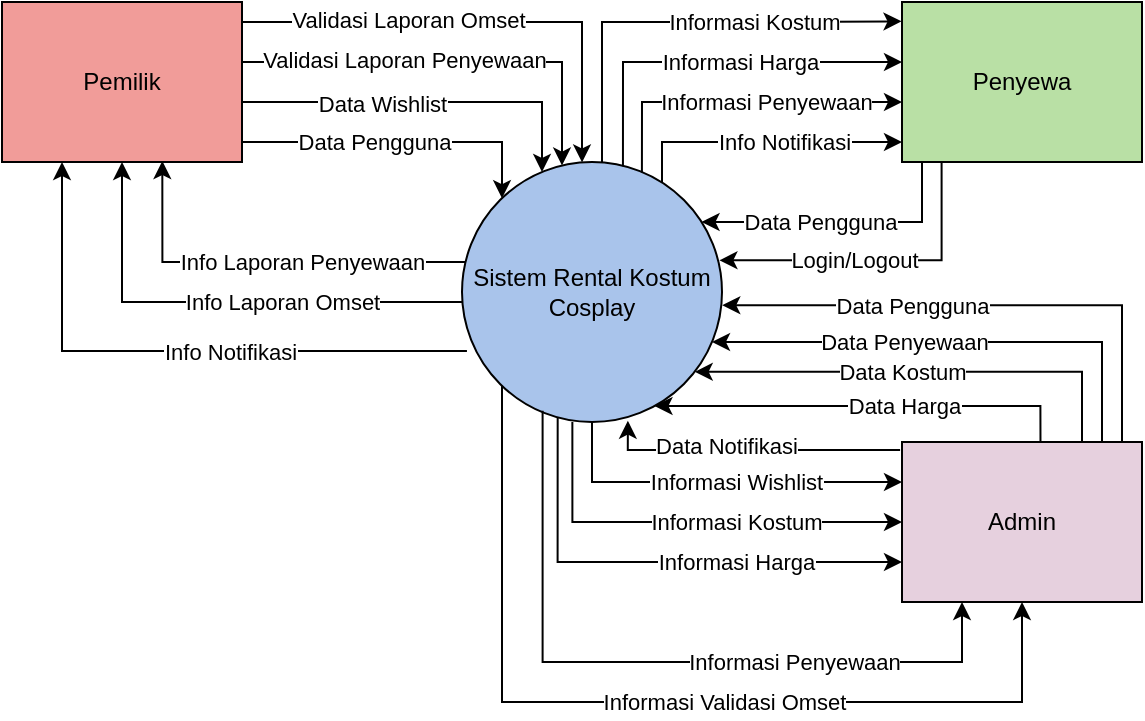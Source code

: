 <mxfile version="22.0.0" type="device">
  <diagram id="R2lEEEUBdFMjLlhIrx00" name="Page-1">
    <mxGraphModel dx="521" dy="222" grid="1" gridSize="10" guides="1" tooltips="1" connect="1" arrows="1" fold="1" page="1" pageScale="1" pageWidth="850" pageHeight="1100" math="0" shadow="0" extFonts="Permanent Marker^https://fonts.googleapis.com/css?family=Permanent+Marker">
      <root>
        <mxCell id="0" />
        <mxCell id="1" parent="0" />
        <mxCell id="mC_kL1oAZcA5nssmCbRN-1" value="Sistem Rental Kostum Cosplay" style="ellipse;whiteSpace=wrap;html=1;aspect=fixed;fillColor=#A9C4EB;" vertex="1" parent="1">
          <mxGeometry x="360" y="230" width="130" height="130" as="geometry" />
        </mxCell>
        <mxCell id="mC_kL1oAZcA5nssmCbRN-3" style="edgeStyle=orthogonalEdgeStyle;rounded=0;orthogonalLoop=1;jettySize=auto;html=1;" edge="1" parent="1" source="mC_kL1oAZcA5nssmCbRN-2" target="mC_kL1oAZcA5nssmCbRN-1">
          <mxGeometry relative="1" as="geometry">
            <Array as="points">
              <mxPoint x="400" y="200" />
            </Array>
          </mxGeometry>
        </mxCell>
        <mxCell id="mC_kL1oAZcA5nssmCbRN-4" value="Data Wishlist" style="edgeLabel;html=1;align=center;verticalAlign=middle;resizable=0;points=[];" vertex="1" connectable="0" parent="mC_kL1oAZcA5nssmCbRN-3">
          <mxGeometry x="-0.3" y="-1" relative="1" as="geometry">
            <mxPoint x="5" as="offset" />
          </mxGeometry>
        </mxCell>
        <mxCell id="mC_kL1oAZcA5nssmCbRN-2" value="Pemilik" style="rounded=0;whiteSpace=wrap;html=1;fillColor=#F19C99;" vertex="1" parent="1">
          <mxGeometry x="130" y="150" width="120" height="80" as="geometry" />
        </mxCell>
        <mxCell id="mC_kL1oAZcA5nssmCbRN-5" style="edgeStyle=orthogonalEdgeStyle;rounded=0;orthogonalLoop=1;jettySize=auto;html=1;" edge="1" parent="1" target="mC_kL1oAZcA5nssmCbRN-1">
          <mxGeometry relative="1" as="geometry">
            <mxPoint x="250.0" y="220" as="sourcePoint" />
            <mxPoint x="408" y="240" as="targetPoint" />
            <Array as="points">
              <mxPoint x="380" y="220" />
            </Array>
          </mxGeometry>
        </mxCell>
        <mxCell id="mC_kL1oAZcA5nssmCbRN-6" value="Data Pengguna" style="edgeLabel;html=1;align=center;verticalAlign=middle;resizable=0;points=[];" vertex="1" connectable="0" parent="mC_kL1oAZcA5nssmCbRN-5">
          <mxGeometry x="-0.43" relative="1" as="geometry">
            <mxPoint x="21" as="offset" />
          </mxGeometry>
        </mxCell>
        <mxCell id="mC_kL1oAZcA5nssmCbRN-7" style="edgeStyle=orthogonalEdgeStyle;rounded=0;orthogonalLoop=1;jettySize=auto;html=1;entryX=0.668;entryY=0.994;entryDx=0;entryDy=0;entryPerimeter=0;" edge="1" parent="1" source="mC_kL1oAZcA5nssmCbRN-1" target="mC_kL1oAZcA5nssmCbRN-2">
          <mxGeometry relative="1" as="geometry">
            <Array as="points">
              <mxPoint x="210" y="280" />
            </Array>
          </mxGeometry>
        </mxCell>
        <mxCell id="mC_kL1oAZcA5nssmCbRN-8" value="Info Laporan Penyewaan" style="edgeLabel;html=1;align=center;verticalAlign=middle;resizable=0;points=[];" vertex="1" connectable="0" parent="mC_kL1oAZcA5nssmCbRN-7">
          <mxGeometry x="-0.228" relative="1" as="geometry">
            <mxPoint x="-4" as="offset" />
          </mxGeometry>
        </mxCell>
        <mxCell id="mC_kL1oAZcA5nssmCbRN-9" style="edgeStyle=orthogonalEdgeStyle;rounded=0;orthogonalLoop=1;jettySize=auto;html=1;entryX=0.5;entryY=1;entryDx=0;entryDy=0;" edge="1" parent="1" source="mC_kL1oAZcA5nssmCbRN-1" target="mC_kL1oAZcA5nssmCbRN-2">
          <mxGeometry relative="1" as="geometry">
            <Array as="points">
              <mxPoint x="190" y="300" />
            </Array>
          </mxGeometry>
        </mxCell>
        <mxCell id="mC_kL1oAZcA5nssmCbRN-10" value="Info Laporan Omset" style="edgeLabel;html=1;align=center;verticalAlign=middle;resizable=0;points=[];" vertex="1" connectable="0" parent="mC_kL1oAZcA5nssmCbRN-9">
          <mxGeometry x="0.008" y="-1" relative="1" as="geometry">
            <mxPoint x="31" y="1" as="offset" />
          </mxGeometry>
        </mxCell>
        <mxCell id="mC_kL1oAZcA5nssmCbRN-11" style="edgeStyle=orthogonalEdgeStyle;rounded=0;orthogonalLoop=1;jettySize=auto;html=1;" edge="1" parent="1" source="mC_kL1oAZcA5nssmCbRN-2" target="mC_kL1oAZcA5nssmCbRN-1">
          <mxGeometry relative="1" as="geometry">
            <mxPoint x="410" y="240" as="targetPoint" />
            <Array as="points">
              <mxPoint x="410" y="180" />
            </Array>
          </mxGeometry>
        </mxCell>
        <mxCell id="mC_kL1oAZcA5nssmCbRN-12" value="Validasi Laporan Penyewaan" style="edgeLabel;html=1;align=center;verticalAlign=middle;resizable=0;points=[];" vertex="1" connectable="0" parent="mC_kL1oAZcA5nssmCbRN-11">
          <mxGeometry x="-0.333" y="1" relative="1" as="geometry">
            <mxPoint x="10" as="offset" />
          </mxGeometry>
        </mxCell>
        <mxCell id="mC_kL1oAZcA5nssmCbRN-13" style="edgeStyle=orthogonalEdgeStyle;rounded=0;orthogonalLoop=1;jettySize=auto;html=1;exitX=1;exitY=0.25;exitDx=0;exitDy=0;" edge="1" parent="1" source="mC_kL1oAZcA5nssmCbRN-2" target="mC_kL1oAZcA5nssmCbRN-1">
          <mxGeometry relative="1" as="geometry">
            <mxPoint x="420" y="240" as="targetPoint" />
            <Array as="points">
              <mxPoint x="250" y="160" />
              <mxPoint x="420" y="160" />
            </Array>
          </mxGeometry>
        </mxCell>
        <mxCell id="mC_kL1oAZcA5nssmCbRN-14" value="Validasi Laporan Omset" style="edgeLabel;html=1;align=center;verticalAlign=middle;resizable=0;points=[];" vertex="1" connectable="0" parent="mC_kL1oAZcA5nssmCbRN-13">
          <mxGeometry x="-0.615" y="1" relative="1" as="geometry">
            <mxPoint x="45" as="offset" />
          </mxGeometry>
        </mxCell>
        <mxCell id="mC_kL1oAZcA5nssmCbRN-15" value="Penyewa" style="rounded=0;whiteSpace=wrap;html=1;fillColor=#B9E0A5;" vertex="1" parent="1">
          <mxGeometry x="580" y="150" width="120" height="80" as="geometry" />
        </mxCell>
        <mxCell id="mC_kL1oAZcA5nssmCbRN-17" style="edgeStyle=orthogonalEdgeStyle;rounded=0;orthogonalLoop=1;jettySize=auto;html=1;entryX=-0.002;entryY=0.121;entryDx=0;entryDy=0;entryPerimeter=0;" edge="1" parent="1" source="mC_kL1oAZcA5nssmCbRN-1" target="mC_kL1oAZcA5nssmCbRN-15">
          <mxGeometry relative="1" as="geometry">
            <Array as="points">
              <mxPoint x="430" y="160" />
              <mxPoint x="518" y="160" />
            </Array>
          </mxGeometry>
        </mxCell>
        <mxCell id="mC_kL1oAZcA5nssmCbRN-18" value="Informasi Kostum" style="edgeLabel;html=1;align=center;verticalAlign=middle;resizable=0;points=[];" vertex="1" connectable="0" parent="mC_kL1oAZcA5nssmCbRN-17">
          <mxGeometry x="0.242" relative="1" as="geometry">
            <mxPoint x="9" as="offset" />
          </mxGeometry>
        </mxCell>
        <mxCell id="mC_kL1oAZcA5nssmCbRN-20" style="edgeStyle=orthogonalEdgeStyle;rounded=0;orthogonalLoop=1;jettySize=auto;html=1;exitX=0.619;exitY=0.016;exitDx=0;exitDy=0;exitPerimeter=0;" edge="1" parent="1" source="mC_kL1oAZcA5nssmCbRN-1">
          <mxGeometry relative="1" as="geometry">
            <mxPoint x="440" y="230" as="sourcePoint" />
            <mxPoint x="580" y="180" as="targetPoint" />
            <Array as="points">
              <mxPoint x="441" y="180" />
            </Array>
          </mxGeometry>
        </mxCell>
        <mxCell id="mC_kL1oAZcA5nssmCbRN-21" value="Informasi Harga" style="edgeLabel;html=1;align=center;verticalAlign=middle;resizable=0;points=[];" vertex="1" connectable="0" parent="mC_kL1oAZcA5nssmCbRN-20">
          <mxGeometry x="0.242" relative="1" as="geometry">
            <mxPoint x="-9" as="offset" />
          </mxGeometry>
        </mxCell>
        <mxCell id="mC_kL1oAZcA5nssmCbRN-22" style="edgeStyle=orthogonalEdgeStyle;rounded=0;orthogonalLoop=1;jettySize=auto;html=1;exitX=0.692;exitY=0.04;exitDx=0;exitDy=0;exitPerimeter=0;" edge="1" parent="1" source="mC_kL1oAZcA5nssmCbRN-1">
          <mxGeometry relative="1" as="geometry">
            <mxPoint x="450" y="230" as="sourcePoint" />
            <mxPoint x="580" y="200" as="targetPoint" />
            <Array as="points">
              <mxPoint x="450" y="200" />
            </Array>
          </mxGeometry>
        </mxCell>
        <mxCell id="mC_kL1oAZcA5nssmCbRN-23" value="Informasi Penyewaan" style="edgeLabel;html=1;align=center;verticalAlign=middle;resizable=0;points=[];" vertex="1" connectable="0" parent="mC_kL1oAZcA5nssmCbRN-22">
          <mxGeometry x="0.242" relative="1" as="geometry">
            <mxPoint x="-6" as="offset" />
          </mxGeometry>
        </mxCell>
        <mxCell id="mC_kL1oAZcA5nssmCbRN-25" style="edgeStyle=orthogonalEdgeStyle;rounded=0;orthogonalLoop=1;jettySize=auto;html=1;" edge="1" parent="1" source="mC_kL1oAZcA5nssmCbRN-15" target="mC_kL1oAZcA5nssmCbRN-1">
          <mxGeometry relative="1" as="geometry">
            <Array as="points">
              <mxPoint x="590" y="260" />
            </Array>
          </mxGeometry>
        </mxCell>
        <mxCell id="mC_kL1oAZcA5nssmCbRN-26" value="Data Pengguna" style="edgeLabel;html=1;align=center;verticalAlign=middle;resizable=0;points=[];" vertex="1" connectable="0" parent="mC_kL1oAZcA5nssmCbRN-25">
          <mxGeometry x="0.158" y="2" relative="1" as="geometry">
            <mxPoint y="-2" as="offset" />
          </mxGeometry>
        </mxCell>
        <mxCell id="mC_kL1oAZcA5nssmCbRN-27" style="edgeStyle=orthogonalEdgeStyle;rounded=0;orthogonalLoop=1;jettySize=auto;html=1;exitX=0.165;exitY=1.004;exitDx=0;exitDy=0;exitPerimeter=0;entryX=0.99;entryY=0.378;entryDx=0;entryDy=0;entryPerimeter=0;" edge="1" parent="1" source="mC_kL1oAZcA5nssmCbRN-15" target="mC_kL1oAZcA5nssmCbRN-1">
          <mxGeometry relative="1" as="geometry">
            <mxPoint x="610" y="240" as="sourcePoint" />
            <mxPoint x="500" y="280" as="targetPoint" />
            <Array as="points">
              <mxPoint x="600" y="279" />
            </Array>
          </mxGeometry>
        </mxCell>
        <mxCell id="mC_kL1oAZcA5nssmCbRN-28" value="Login/Logout" style="edgeLabel;html=1;align=center;verticalAlign=middle;resizable=0;points=[];" vertex="1" connectable="0" parent="mC_kL1oAZcA5nssmCbRN-27">
          <mxGeometry x="0.158" y="2" relative="1" as="geometry">
            <mxPoint y="-2" as="offset" />
          </mxGeometry>
        </mxCell>
        <mxCell id="mC_kL1oAZcA5nssmCbRN-30" value="Admin" style="rounded=0;whiteSpace=wrap;html=1;fillColor=#E6D0DE;" vertex="1" parent="1">
          <mxGeometry x="580" y="370" width="120" height="80" as="geometry" />
        </mxCell>
        <mxCell id="mC_kL1oAZcA5nssmCbRN-32" style="edgeStyle=orthogonalEdgeStyle;rounded=0;orthogonalLoop=1;jettySize=auto;html=1;entryX=1.001;entryY=0.551;entryDx=0;entryDy=0;entryPerimeter=0;" edge="1" parent="1" source="mC_kL1oAZcA5nssmCbRN-30" target="mC_kL1oAZcA5nssmCbRN-1">
          <mxGeometry relative="1" as="geometry">
            <Array as="points">
              <mxPoint x="690" y="302" />
            </Array>
          </mxGeometry>
        </mxCell>
        <mxCell id="mC_kL1oAZcA5nssmCbRN-33" value="Data Pengguna" style="edgeLabel;html=1;align=center;verticalAlign=middle;resizable=0;points=[];" vertex="1" connectable="0" parent="mC_kL1oAZcA5nssmCbRN-32">
          <mxGeometry x="0.294" relative="1" as="geometry">
            <mxPoint as="offset" />
          </mxGeometry>
        </mxCell>
        <mxCell id="mC_kL1oAZcA5nssmCbRN-35" style="edgeStyle=orthogonalEdgeStyle;rounded=0;orthogonalLoop=1;jettySize=auto;html=1;" edge="1" parent="1" target="mC_kL1oAZcA5nssmCbRN-1">
          <mxGeometry relative="1" as="geometry">
            <mxPoint x="680" y="370" as="sourcePoint" />
            <mxPoint x="490.0" y="320.0" as="targetPoint" />
            <Array as="points">
              <mxPoint x="680" y="320" />
            </Array>
          </mxGeometry>
        </mxCell>
        <mxCell id="mC_kL1oAZcA5nssmCbRN-36" value="Data Penyewaan" style="edgeLabel;html=1;align=center;verticalAlign=middle;resizable=0;points=[];" vertex="1" connectable="0" parent="mC_kL1oAZcA5nssmCbRN-35">
          <mxGeometry x="0.294" relative="1" as="geometry">
            <mxPoint x="9" as="offset" />
          </mxGeometry>
        </mxCell>
        <mxCell id="mC_kL1oAZcA5nssmCbRN-37" style="edgeStyle=orthogonalEdgeStyle;rounded=0;orthogonalLoop=1;jettySize=auto;html=1;exitX=0.75;exitY=0;exitDx=0;exitDy=0;entryX=0.895;entryY=0.807;entryDx=0;entryDy=0;entryPerimeter=0;" edge="1" parent="1" source="mC_kL1oAZcA5nssmCbRN-30" target="mC_kL1oAZcA5nssmCbRN-1">
          <mxGeometry relative="1" as="geometry">
            <mxPoint x="659.84" y="370.0" as="sourcePoint" />
            <mxPoint x="480" y="338.56" as="targetPoint" />
            <Array as="points">
              <mxPoint x="670" y="335" />
            </Array>
          </mxGeometry>
        </mxCell>
        <mxCell id="mC_kL1oAZcA5nssmCbRN-38" value="Data Kostum" style="edgeLabel;html=1;align=center;verticalAlign=middle;resizable=0;points=[];" vertex="1" connectable="0" parent="mC_kL1oAZcA5nssmCbRN-37">
          <mxGeometry x="0.294" relative="1" as="geometry">
            <mxPoint x="23" as="offset" />
          </mxGeometry>
        </mxCell>
        <mxCell id="mC_kL1oAZcA5nssmCbRN-43" style="edgeStyle=orthogonalEdgeStyle;rounded=0;orthogonalLoop=1;jettySize=auto;html=1;exitX=0.577;exitY=-0.006;exitDx=0;exitDy=0;exitPerimeter=0;" edge="1" parent="1" source="mC_kL1oAZcA5nssmCbRN-30" target="mC_kL1oAZcA5nssmCbRN-1">
          <mxGeometry relative="1" as="geometry">
            <mxPoint x="580" y="370" as="sourcePoint" />
            <mxPoint x="385" y="380" as="targetPoint" />
            <Array as="points">
              <mxPoint x="649" y="352" />
            </Array>
          </mxGeometry>
        </mxCell>
        <mxCell id="mC_kL1oAZcA5nssmCbRN-44" value="Data Harga" style="edgeLabel;html=1;align=center;verticalAlign=middle;resizable=0;points=[];" vertex="1" connectable="0" parent="mC_kL1oAZcA5nssmCbRN-43">
          <mxGeometry x="0.294" relative="1" as="geometry">
            <mxPoint x="50" as="offset" />
          </mxGeometry>
        </mxCell>
        <mxCell id="mC_kL1oAZcA5nssmCbRN-45" style="edgeStyle=orthogonalEdgeStyle;rounded=0;orthogonalLoop=1;jettySize=auto;html=1;exitX=0.423;exitY=0.991;exitDx=0;exitDy=0;exitPerimeter=0;entryX=0;entryY=0.5;entryDx=0;entryDy=0;" edge="1" parent="1" target="mC_kL1oAZcA5nssmCbRN-30">
          <mxGeometry relative="1" as="geometry">
            <mxPoint x="415.18" y="360" as="sourcePoint" />
            <mxPoint x="580" y="400" as="targetPoint" />
            <Array as="points">
              <mxPoint x="415" y="410" />
            </Array>
          </mxGeometry>
        </mxCell>
        <mxCell id="mC_kL1oAZcA5nssmCbRN-46" value="Informasi Kostum" style="edgeLabel;html=1;align=center;verticalAlign=middle;resizable=0;points=[];" vertex="1" connectable="0" parent="mC_kL1oAZcA5nssmCbRN-45">
          <mxGeometry x="0.242" relative="1" as="geometry">
            <mxPoint x="-2" as="offset" />
          </mxGeometry>
        </mxCell>
        <mxCell id="mC_kL1oAZcA5nssmCbRN-47" style="edgeStyle=orthogonalEdgeStyle;rounded=0;orthogonalLoop=1;jettySize=auto;html=1;exitX=0.368;exitY=0.985;exitDx=0;exitDy=0;exitPerimeter=0;" edge="1" parent="1" source="mC_kL1oAZcA5nssmCbRN-1">
          <mxGeometry relative="1" as="geometry">
            <mxPoint x="426" y="350" as="sourcePoint" />
            <mxPoint x="580" y="430" as="targetPoint" />
            <Array as="points">
              <mxPoint x="408" y="430" />
              <mxPoint x="580" y="430" />
            </Array>
          </mxGeometry>
        </mxCell>
        <mxCell id="mC_kL1oAZcA5nssmCbRN-48" value="Informasi Harga" style="edgeLabel;html=1;align=center;verticalAlign=middle;resizable=0;points=[];" vertex="1" connectable="0" parent="mC_kL1oAZcA5nssmCbRN-47">
          <mxGeometry x="0.242" relative="1" as="geometry">
            <mxPoint x="9" as="offset" />
          </mxGeometry>
        </mxCell>
        <mxCell id="mC_kL1oAZcA5nssmCbRN-49" style="edgeStyle=orthogonalEdgeStyle;rounded=0;orthogonalLoop=1;jettySize=auto;html=1;exitX=0.31;exitY=0.957;exitDx=0;exitDy=0;exitPerimeter=0;entryX=0.25;entryY=1;entryDx=0;entryDy=0;" edge="1" parent="1" source="mC_kL1oAZcA5nssmCbRN-1" target="mC_kL1oAZcA5nssmCbRN-30">
          <mxGeometry relative="1" as="geometry">
            <mxPoint x="400" y="360" as="sourcePoint" />
            <mxPoint x="580" y="440" as="targetPoint" />
            <Array as="points">
              <mxPoint x="400" y="480" />
              <mxPoint x="610" y="480" />
            </Array>
          </mxGeometry>
        </mxCell>
        <mxCell id="mC_kL1oAZcA5nssmCbRN-50" value="Informasi Penyewaan" style="edgeLabel;html=1;align=center;verticalAlign=middle;resizable=0;points=[];" vertex="1" connectable="0" parent="mC_kL1oAZcA5nssmCbRN-49">
          <mxGeometry x="0.242" relative="1" as="geometry">
            <mxPoint x="24" as="offset" />
          </mxGeometry>
        </mxCell>
        <mxCell id="mC_kL1oAZcA5nssmCbRN-51" style="edgeStyle=orthogonalEdgeStyle;rounded=0;orthogonalLoop=1;jettySize=auto;html=1;" edge="1" parent="1" target="mC_kL1oAZcA5nssmCbRN-15">
          <mxGeometry relative="1" as="geometry">
            <mxPoint x="460" y="240" as="sourcePoint" />
            <mxPoint x="570" y="210" as="targetPoint" />
            <Array as="points">
              <mxPoint x="460" y="220" />
            </Array>
          </mxGeometry>
        </mxCell>
        <mxCell id="mC_kL1oAZcA5nssmCbRN-52" value="Info Notifikasi" style="edgeLabel;html=1;align=center;verticalAlign=middle;resizable=0;points=[];" vertex="1" connectable="0" parent="mC_kL1oAZcA5nssmCbRN-51">
          <mxGeometry x="0.242" relative="1" as="geometry">
            <mxPoint x="-6" as="offset" />
          </mxGeometry>
        </mxCell>
        <mxCell id="mC_kL1oAZcA5nssmCbRN-53" style="edgeStyle=orthogonalEdgeStyle;rounded=0;orthogonalLoop=1;jettySize=auto;html=1;" edge="1" parent="1" target="mC_kL1oAZcA5nssmCbRN-30">
          <mxGeometry relative="1" as="geometry">
            <mxPoint x="425" y="360" as="sourcePoint" />
            <mxPoint x="560" y="390" as="targetPoint" />
            <Array as="points">
              <mxPoint x="425" y="390" />
            </Array>
          </mxGeometry>
        </mxCell>
        <mxCell id="mC_kL1oAZcA5nssmCbRN-54" value="Informasi Wishlist" style="edgeLabel;html=1;align=center;verticalAlign=middle;resizable=0;points=[];" vertex="1" connectable="0" parent="mC_kL1oAZcA5nssmCbRN-53">
          <mxGeometry x="0.242" relative="1" as="geometry">
            <mxPoint x="-13" as="offset" />
          </mxGeometry>
        </mxCell>
        <mxCell id="mC_kL1oAZcA5nssmCbRN-55" style="edgeStyle=orthogonalEdgeStyle;rounded=0;orthogonalLoop=1;jettySize=auto;html=1;entryX=0.25;entryY=1;entryDx=0;entryDy=0;exitX=0.019;exitY=0.727;exitDx=0;exitDy=0;exitPerimeter=0;" edge="1" parent="1" source="mC_kL1oAZcA5nssmCbRN-1" target="mC_kL1oAZcA5nssmCbRN-2">
          <mxGeometry relative="1" as="geometry">
            <mxPoint x="370" y="310" as="sourcePoint" />
            <mxPoint x="200" y="240" as="targetPoint" />
            <Array as="points">
              <mxPoint x="160" y="324" />
            </Array>
          </mxGeometry>
        </mxCell>
        <mxCell id="mC_kL1oAZcA5nssmCbRN-56" value="Info Notifikasi" style="edgeLabel;html=1;align=center;verticalAlign=middle;resizable=0;points=[];" vertex="1" connectable="0" parent="mC_kL1oAZcA5nssmCbRN-55">
          <mxGeometry x="0.008" y="-1" relative="1" as="geometry">
            <mxPoint x="31" y="1" as="offset" />
          </mxGeometry>
        </mxCell>
        <mxCell id="mC_kL1oAZcA5nssmCbRN-57" style="edgeStyle=orthogonalEdgeStyle;rounded=0;orthogonalLoop=1;jettySize=auto;html=1;exitX=-0.008;exitY=0.05;exitDx=0;exitDy=0;exitPerimeter=0;entryX=0.638;entryY=0.995;entryDx=0;entryDy=0;entryPerimeter=0;" edge="1" parent="1" source="mC_kL1oAZcA5nssmCbRN-30" target="mC_kL1oAZcA5nssmCbRN-1">
          <mxGeometry relative="1" as="geometry">
            <mxPoint x="659" y="380" as="sourcePoint" />
            <mxPoint x="466" y="362" as="targetPoint" />
            <Array as="points">
              <mxPoint x="443" y="374" />
            </Array>
          </mxGeometry>
        </mxCell>
        <mxCell id="mC_kL1oAZcA5nssmCbRN-58" value="Data Notifikasi" style="edgeLabel;html=1;align=center;verticalAlign=middle;resizable=0;points=[];" vertex="1" connectable="0" parent="mC_kL1oAZcA5nssmCbRN-57">
          <mxGeometry x="0.294" relative="1" as="geometry">
            <mxPoint x="10" y="-2" as="offset" />
          </mxGeometry>
        </mxCell>
        <mxCell id="mC_kL1oAZcA5nssmCbRN-61" style="edgeStyle=orthogonalEdgeStyle;rounded=0;orthogonalLoop=1;jettySize=auto;html=1;" edge="1" parent="1" source="mC_kL1oAZcA5nssmCbRN-1">
          <mxGeometry relative="1" as="geometry">
            <mxPoint x="640" y="450" as="targetPoint" />
            <Array as="points">
              <mxPoint x="380" y="500" />
              <mxPoint x="640" y="500" />
              <mxPoint x="640" y="453" />
            </Array>
          </mxGeometry>
        </mxCell>
        <mxCell id="mC_kL1oAZcA5nssmCbRN-62" value="Informasi Validasi Omset" style="edgeLabel;html=1;align=center;verticalAlign=middle;resizable=0;points=[];" vertex="1" connectable="0" parent="mC_kL1oAZcA5nssmCbRN-61">
          <mxGeometry x="0.125" y="-3" relative="1" as="geometry">
            <mxPoint x="5" y="-3" as="offset" />
          </mxGeometry>
        </mxCell>
      </root>
    </mxGraphModel>
  </diagram>
</mxfile>
